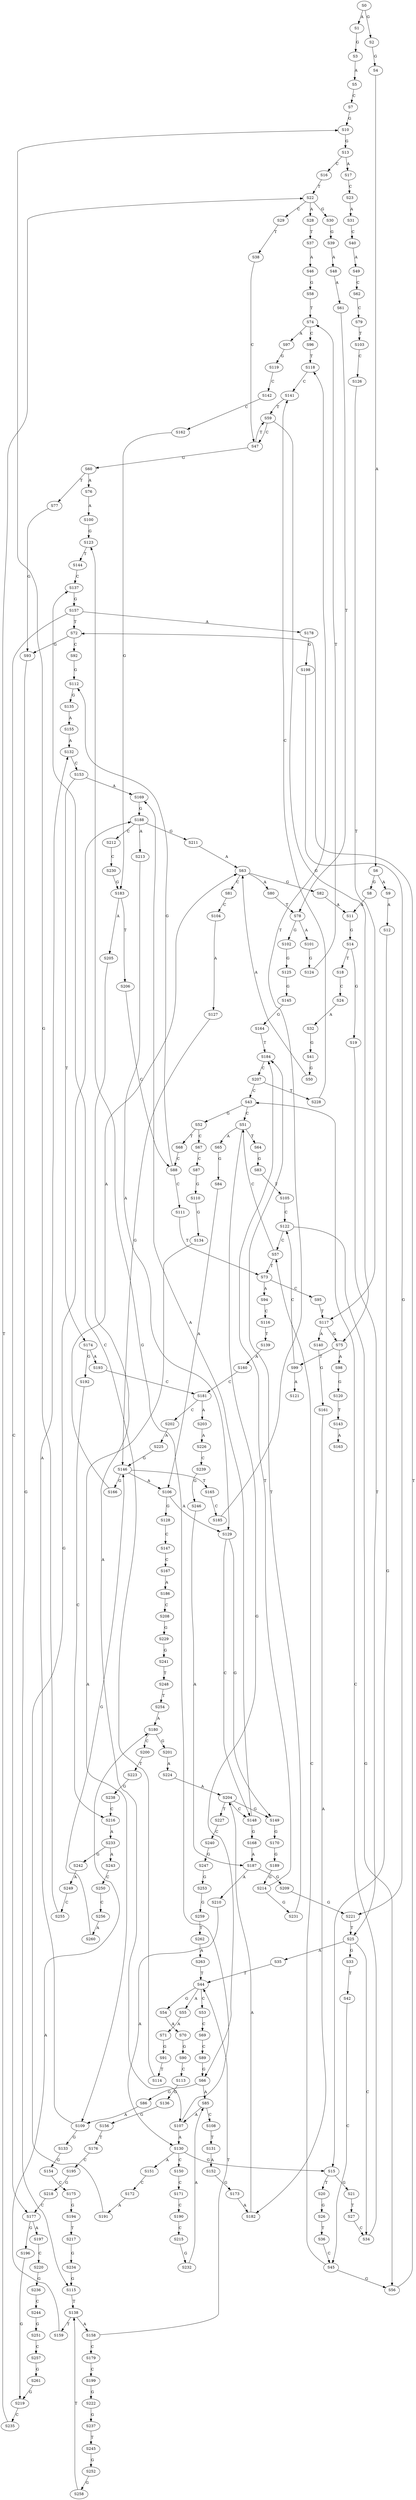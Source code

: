 strict digraph  {
	S0 -> S1 [ label = A ];
	S0 -> S2 [ label = G ];
	S1 -> S3 [ label = G ];
	S2 -> S4 [ label = G ];
	S3 -> S5 [ label = A ];
	S4 -> S6 [ label = A ];
	S5 -> S7 [ label = C ];
	S6 -> S8 [ label = G ];
	S6 -> S9 [ label = A ];
	S7 -> S10 [ label = G ];
	S8 -> S11 [ label = A ];
	S9 -> S12 [ label = A ];
	S10 -> S13 [ label = G ];
	S11 -> S14 [ label = G ];
	S12 -> S15 [ label = G ];
	S13 -> S16 [ label = C ];
	S13 -> S17 [ label = A ];
	S14 -> S18 [ label = T ];
	S14 -> S19 [ label = G ];
	S15 -> S20 [ label = T ];
	S15 -> S21 [ label = G ];
	S16 -> S22 [ label = T ];
	S17 -> S23 [ label = C ];
	S18 -> S24 [ label = C ];
	S19 -> S25 [ label = T ];
	S20 -> S26 [ label = G ];
	S21 -> S27 [ label = T ];
	S22 -> S28 [ label = A ];
	S22 -> S29 [ label = C ];
	S22 -> S30 [ label = G ];
	S23 -> S31 [ label = A ];
	S24 -> S32 [ label = A ];
	S25 -> S33 [ label = G ];
	S25 -> S34 [ label = C ];
	S25 -> S35 [ label = A ];
	S26 -> S36 [ label = T ];
	S27 -> S34 [ label = C ];
	S28 -> S37 [ label = T ];
	S29 -> S38 [ label = T ];
	S30 -> S39 [ label = G ];
	S31 -> S40 [ label = C ];
	S32 -> S41 [ label = G ];
	S33 -> S42 [ label = T ];
	S34 -> S43 [ label = C ];
	S35 -> S44 [ label = T ];
	S36 -> S45 [ label = C ];
	S37 -> S46 [ label = A ];
	S38 -> S47 [ label = C ];
	S39 -> S48 [ label = A ];
	S40 -> S49 [ label = A ];
	S41 -> S50 [ label = G ];
	S42 -> S45 [ label = C ];
	S43 -> S51 [ label = C ];
	S43 -> S52 [ label = G ];
	S44 -> S53 [ label = C ];
	S44 -> S54 [ label = G ];
	S44 -> S55 [ label = A ];
	S45 -> S56 [ label = G ];
	S45 -> S57 [ label = C ];
	S46 -> S58 [ label = G ];
	S47 -> S59 [ label = T ];
	S47 -> S60 [ label = G ];
	S48 -> S61 [ label = A ];
	S49 -> S62 [ label = C ];
	S50 -> S63 [ label = A ];
	S51 -> S64 [ label = T ];
	S51 -> S65 [ label = A ];
	S51 -> S66 [ label = G ];
	S52 -> S67 [ label = C ];
	S52 -> S68 [ label = T ];
	S53 -> S69 [ label = C ];
	S54 -> S70 [ label = A ];
	S55 -> S71 [ label = A ];
	S56 -> S72 [ label = T ];
	S57 -> S73 [ label = T ];
	S57 -> S51 [ label = C ];
	S58 -> S74 [ label = T ];
	S59 -> S75 [ label = G ];
	S59 -> S47 [ label = C ];
	S60 -> S76 [ label = A ];
	S60 -> S77 [ label = T ];
	S61 -> S78 [ label = T ];
	S62 -> S79 [ label = C ];
	S63 -> S80 [ label = A ];
	S63 -> S81 [ label = C ];
	S63 -> S82 [ label = G ];
	S64 -> S83 [ label = G ];
	S65 -> S84 [ label = G ];
	S66 -> S85 [ label = A ];
	S66 -> S86 [ label = G ];
	S67 -> S87 [ label = C ];
	S68 -> S88 [ label = C ];
	S69 -> S89 [ label = C ];
	S70 -> S90 [ label = G ];
	S71 -> S91 [ label = G ];
	S72 -> S92 [ label = C ];
	S72 -> S93 [ label = G ];
	S73 -> S94 [ label = A ];
	S73 -> S95 [ label = C ];
	S74 -> S96 [ label = C ];
	S74 -> S97 [ label = A ];
	S75 -> S98 [ label = A ];
	S75 -> S99 [ label = T ];
	S76 -> S100 [ label = A ];
	S77 -> S93 [ label = G ];
	S78 -> S101 [ label = A ];
	S78 -> S102 [ label = G ];
	S79 -> S103 [ label = T ];
	S80 -> S78 [ label = T ];
	S81 -> S104 [ label = C ];
	S82 -> S11 [ label = A ];
	S83 -> S105 [ label = T ];
	S84 -> S106 [ label = A ];
	S85 -> S107 [ label = A ];
	S85 -> S108 [ label = C ];
	S86 -> S109 [ label = A ];
	S87 -> S110 [ label = G ];
	S88 -> S111 [ label = C ];
	S88 -> S112 [ label = G ];
	S89 -> S66 [ label = G ];
	S90 -> S113 [ label = C ];
	S91 -> S114 [ label = T ];
	S92 -> S112 [ label = G ];
	S93 -> S115 [ label = G ];
	S94 -> S116 [ label = C ];
	S95 -> S117 [ label = T ];
	S96 -> S118 [ label = T ];
	S97 -> S119 [ label = G ];
	S98 -> S120 [ label = G ];
	S99 -> S121 [ label = A ];
	S99 -> S122 [ label = C ];
	S100 -> S123 [ label = G ];
	S101 -> S124 [ label = G ];
	S102 -> S125 [ label = G ];
	S103 -> S126 [ label = C ];
	S104 -> S127 [ label = A ];
	S105 -> S122 [ label = C ];
	S106 -> S128 [ label = G ];
	S106 -> S129 [ label = A ];
	S107 -> S130 [ label = A ];
	S107 -> S123 [ label = G ];
	S108 -> S131 [ label = T ];
	S109 -> S132 [ label = A ];
	S109 -> S133 [ label = G ];
	S110 -> S134 [ label = G ];
	S111 -> S73 [ label = T ];
	S112 -> S135 [ label = G ];
	S113 -> S136 [ label = G ];
	S114 -> S137 [ label = C ];
	S115 -> S138 [ label = T ];
	S116 -> S139 [ label = T ];
	S117 -> S140 [ label = A ];
	S117 -> S75 [ label = G ];
	S118 -> S141 [ label = C ];
	S119 -> S142 [ label = C ];
	S120 -> S143 [ label = T ];
	S122 -> S57 [ label = C ];
	S122 -> S56 [ label = G ];
	S123 -> S144 [ label = T ];
	S124 -> S74 [ label = T ];
	S125 -> S145 [ label = G ];
	S126 -> S117 [ label = T ];
	S127 -> S146 [ label = G ];
	S128 -> S147 [ label = C ];
	S129 -> S148 [ label = C ];
	S129 -> S149 [ label = G ];
	S130 -> S15 [ label = G ];
	S130 -> S150 [ label = C ];
	S130 -> S151 [ label = A ];
	S131 -> S152 [ label = A ];
	S132 -> S153 [ label = C ];
	S133 -> S154 [ label = G ];
	S134 -> S109 [ label = A ];
	S135 -> S155 [ label = A ];
	S136 -> S156 [ label = G ];
	S137 -> S157 [ label = G ];
	S138 -> S158 [ label = A ];
	S138 -> S159 [ label = T ];
	S139 -> S160 [ label = A ];
	S140 -> S161 [ label = G ];
	S141 -> S59 [ label = T ];
	S142 -> S162 [ label = C ];
	S143 -> S163 [ label = A ];
	S144 -> S137 [ label = C ];
	S145 -> S164 [ label = G ];
	S146 -> S165 [ label = T ];
	S146 -> S166 [ label = G ];
	S146 -> S106 [ label = A ];
	S147 -> S167 [ label = C ];
	S148 -> S168 [ label = G ];
	S148 -> S169 [ label = A ];
	S149 -> S170 [ label = G ];
	S150 -> S171 [ label = C ];
	S151 -> S172 [ label = C ];
	S152 -> S173 [ label = G ];
	S153 -> S169 [ label = A ];
	S153 -> S174 [ label = T ];
	S154 -> S175 [ label = C ];
	S155 -> S132 [ label = A ];
	S156 -> S176 [ label = T ];
	S157 -> S177 [ label = C ];
	S157 -> S72 [ label = T ];
	S157 -> S178 [ label = A ];
	S158 -> S44 [ label = T ];
	S158 -> S179 [ label = C ];
	S159 -> S180 [ label = A ];
	S160 -> S181 [ label = C ];
	S161 -> S182 [ label = A ];
	S162 -> S183 [ label = G ];
	S164 -> S184 [ label = T ];
	S165 -> S185 [ label = C ];
	S166 -> S63 [ label = A ];
	S167 -> S186 [ label = A ];
	S168 -> S187 [ label = A ];
	S169 -> S188 [ label = G ];
	S170 -> S189 [ label = G ];
	S171 -> S190 [ label = C ];
	S172 -> S191 [ label = A ];
	S173 -> S182 [ label = A ];
	S174 -> S192 [ label = G ];
	S174 -> S193 [ label = A ];
	S175 -> S194 [ label = G ];
	S176 -> S195 [ label = C ];
	S177 -> S196 [ label = G ];
	S177 -> S197 [ label = A ];
	S178 -> S198 [ label = G ];
	S179 -> S199 [ label = C ];
	S180 -> S200 [ label = C ];
	S180 -> S201 [ label = G ];
	S181 -> S202 [ label = C ];
	S181 -> S203 [ label = A ];
	S182 -> S204 [ label = A ];
	S183 -> S205 [ label = A ];
	S183 -> S206 [ label = T ];
	S184 -> S207 [ label = C ];
	S185 -> S118 [ label = T ];
	S186 -> S208 [ label = C ];
	S187 -> S209 [ label = G ];
	S187 -> S210 [ label = A ];
	S188 -> S211 [ label = G ];
	S188 -> S212 [ label = C ];
	S188 -> S213 [ label = A ];
	S189 -> S214 [ label = G ];
	S190 -> S215 [ label = C ];
	S191 -> S188 [ label = G ];
	S192 -> S216 [ label = C ];
	S193 -> S181 [ label = C ];
	S194 -> S217 [ label = T ];
	S195 -> S218 [ label = G ];
	S196 -> S219 [ label = G ];
	S197 -> S220 [ label = C ];
	S198 -> S221 [ label = G ];
	S199 -> S222 [ label = G ];
	S200 -> S223 [ label = T ];
	S201 -> S224 [ label = A ];
	S202 -> S225 [ label = A ];
	S203 -> S226 [ label = A ];
	S204 -> S227 [ label = T ];
	S204 -> S148 [ label = C ];
	S204 -> S149 [ label = G ];
	S205 -> S107 [ label = A ];
	S206 -> S88 [ label = C ];
	S207 -> S43 [ label = C ];
	S207 -> S228 [ label = T ];
	S208 -> S229 [ label = G ];
	S209 -> S221 [ label = G ];
	S210 -> S130 [ label = A ];
	S211 -> S63 [ label = A ];
	S212 -> S230 [ label = C ];
	S213 -> S129 [ label = A ];
	S214 -> S184 [ label = T ];
	S214 -> S231 [ label = G ];
	S215 -> S232 [ label = G ];
	S216 -> S233 [ label = A ];
	S217 -> S234 [ label = G ];
	S218 -> S177 [ label = C ];
	S219 -> S235 [ label = C ];
	S220 -> S236 [ label = G ];
	S221 -> S25 [ label = T ];
	S222 -> S237 [ label = G ];
	S223 -> S238 [ label = G ];
	S224 -> S204 [ label = A ];
	S225 -> S146 [ label = G ];
	S226 -> S239 [ label = C ];
	S227 -> S240 [ label = C ];
	S228 -> S141 [ label = C ];
	S229 -> S241 [ label = G ];
	S230 -> S183 [ label = G ];
	S231 -> S184 [ label = T ];
	S232 -> S85 [ label = A ];
	S233 -> S242 [ label = G ];
	S233 -> S243 [ label = A ];
	S234 -> S115 [ label = G ];
	S235 -> S22 [ label = T ];
	S236 -> S244 [ label = C ];
	S237 -> S245 [ label = T ];
	S238 -> S216 [ label = C ];
	S239 -> S246 [ label = G ];
	S240 -> S247 [ label = G ];
	S241 -> S248 [ label = T ];
	S242 -> S249 [ label = A ];
	S243 -> S250 [ label = C ];
	S244 -> S251 [ label = G ];
	S245 -> S252 [ label = G ];
	S246 -> S187 [ label = A ];
	S247 -> S253 [ label = G ];
	S248 -> S254 [ label = T ];
	S249 -> S255 [ label = C ];
	S250 -> S256 [ label = C ];
	S251 -> S257 [ label = C ];
	S252 -> S258 [ label = G ];
	S253 -> S259 [ label = G ];
	S254 -> S180 [ label = A ];
	S255 -> S10 [ label = G ];
	S256 -> S260 [ label = A ];
	S257 -> S261 [ label = G ];
	S258 -> S138 [ label = T ];
	S259 -> S262 [ label = T ];
	S260 -> S146 [ label = G ];
	S261 -> S219 [ label = G ];
	S262 -> S263 [ label = A ];
	S263 -> S44 [ label = T ];
}

